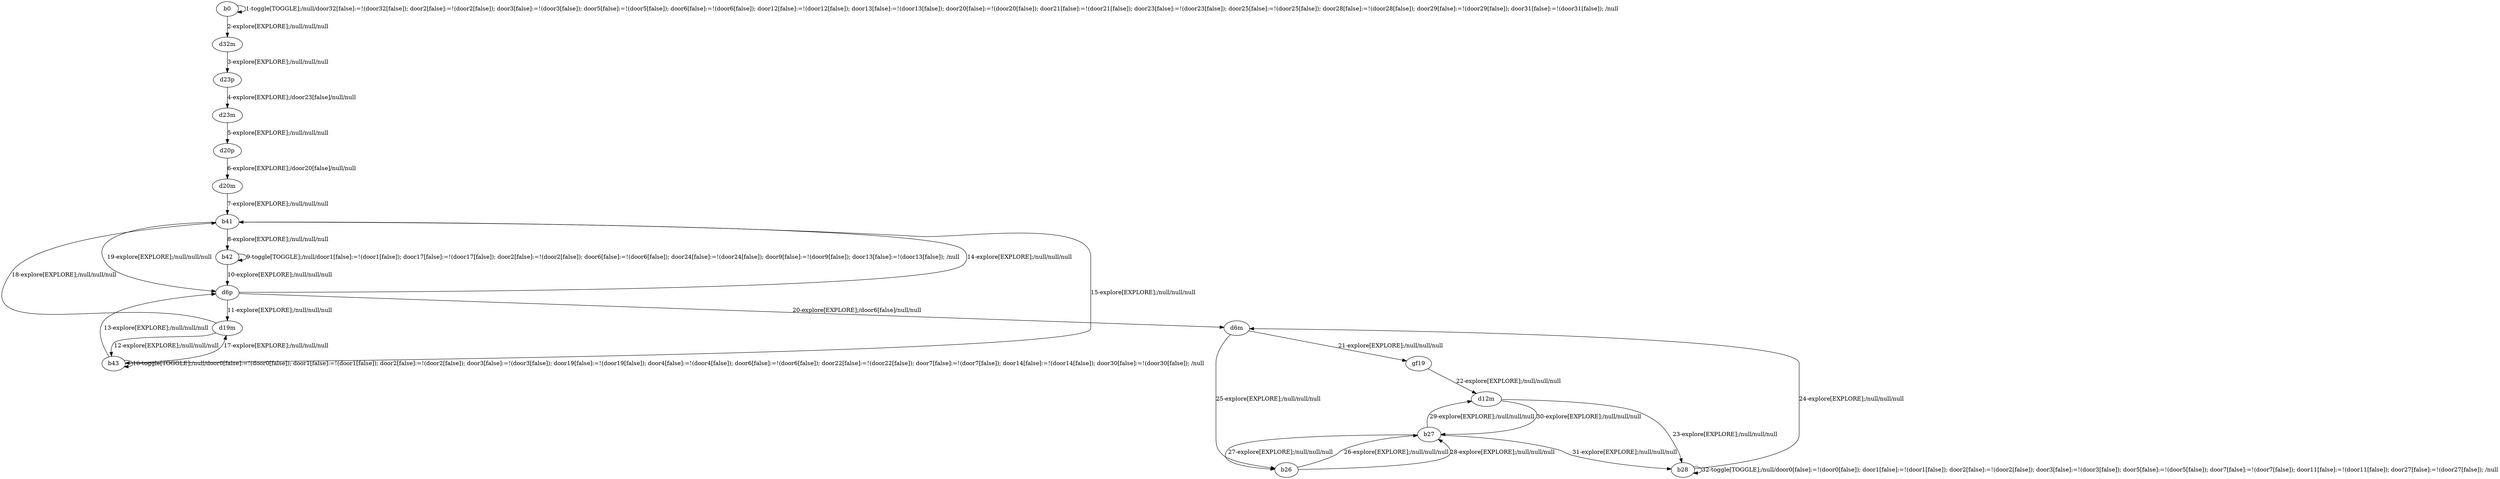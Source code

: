 # Total number of goals covered by this test: 1
# b27 --> b28

digraph g {
"b0" -> "b0" [label = "1-toggle[TOGGLE];/null/door32[false]:=!(door32[false]); door2[false]:=!(door2[false]); door3[false]:=!(door3[false]); door5[false]:=!(door5[false]); door6[false]:=!(door6[false]); door12[false]:=!(door12[false]); door13[false]:=!(door13[false]); door20[false]:=!(door20[false]); door21[false]:=!(door21[false]); door23[false]:=!(door23[false]); door25[false]:=!(door25[false]); door28[false]:=!(door28[false]); door29[false]:=!(door29[false]); door31[false]:=!(door31[false]); /null"];
"b0" -> "d32m" [label = "2-explore[EXPLORE];/null/null/null"];
"d32m" -> "d23p" [label = "3-explore[EXPLORE];/null/null/null"];
"d23p" -> "d23m" [label = "4-explore[EXPLORE];/door23[false]/null/null"];
"d23m" -> "d20p" [label = "5-explore[EXPLORE];/null/null/null"];
"d20p" -> "d20m" [label = "6-explore[EXPLORE];/door20[false]/null/null"];
"d20m" -> "b41" [label = "7-explore[EXPLORE];/null/null/null"];
"b41" -> "b42" [label = "8-explore[EXPLORE];/null/null/null"];
"b42" -> "b42" [label = "9-toggle[TOGGLE];/null/door1[false]:=!(door1[false]); door17[false]:=!(door17[false]); door2[false]:=!(door2[false]); door6[false]:=!(door6[false]); door24[false]:=!(door24[false]); door9[false]:=!(door9[false]); door13[false]:=!(door13[false]); /null"];
"b42" -> "d6p" [label = "10-explore[EXPLORE];/null/null/null"];
"d6p" -> "d19m" [label = "11-explore[EXPLORE];/null/null/null"];
"d19m" -> "b43" [label = "12-explore[EXPLORE];/null/null/null"];
"b43" -> "d6p" [label = "13-explore[EXPLORE];/null/null/null"];
"d6p" -> "b41" [label = "14-explore[EXPLORE];/null/null/null"];
"b41" -> "b43" [label = "15-explore[EXPLORE];/null/null/null"];
"b43" -> "b43" [label = "16-toggle[TOGGLE];/null/door0[false]:=!(door0[false]); door1[false]:=!(door1[false]); door2[false]:=!(door2[false]); door3[false]:=!(door3[false]); door19[false]:=!(door19[false]); door4[false]:=!(door4[false]); door6[false]:=!(door6[false]); door22[false]:=!(door22[false]); door7[false]:=!(door7[false]); door14[false]:=!(door14[false]); door30[false]:=!(door30[false]); /null"];
"b43" -> "d19m" [label = "17-explore[EXPLORE];/null/null/null"];
"d19m" -> "b41" [label = "18-explore[EXPLORE];/null/null/null"];
"b41" -> "d6p" [label = "19-explore[EXPLORE];/null/null/null"];
"d6p" -> "d6m" [label = "20-explore[EXPLORE];/door6[false]/null/null"];
"d6m" -> "gf19" [label = "21-explore[EXPLORE];/null/null/null"];
"gf19" -> "d12m" [label = "22-explore[EXPLORE];/null/null/null"];
"d12m" -> "b28" [label = "23-explore[EXPLORE];/null/null/null"];
"b28" -> "d6m" [label = "24-explore[EXPLORE];/null/null/null"];
"d6m" -> "b26" [label = "25-explore[EXPLORE];/null/null/null"];
"b26" -> "b27" [label = "26-explore[EXPLORE];/null/null/null"];
"b27" -> "b26" [label = "27-explore[EXPLORE];/null/null/null"];
"b26" -> "b27" [label = "28-explore[EXPLORE];/null/null/null"];
"b27" -> "d12m" [label = "29-explore[EXPLORE];/null/null/null"];
"d12m" -> "b27" [label = "30-explore[EXPLORE];/null/null/null"];
"b27" -> "b28" [label = "31-explore[EXPLORE];/null/null/null"];
"b28" -> "b28" [label = "32-toggle[TOGGLE];/null/door0[false]:=!(door0[false]); door1[false]:=!(door1[false]); door2[false]:=!(door2[false]); door3[false]:=!(door3[false]); door5[false]:=!(door5[false]); door7[false]:=!(door7[false]); door11[false]:=!(door11[false]); door27[false]:=!(door27[false]); /null"];
}